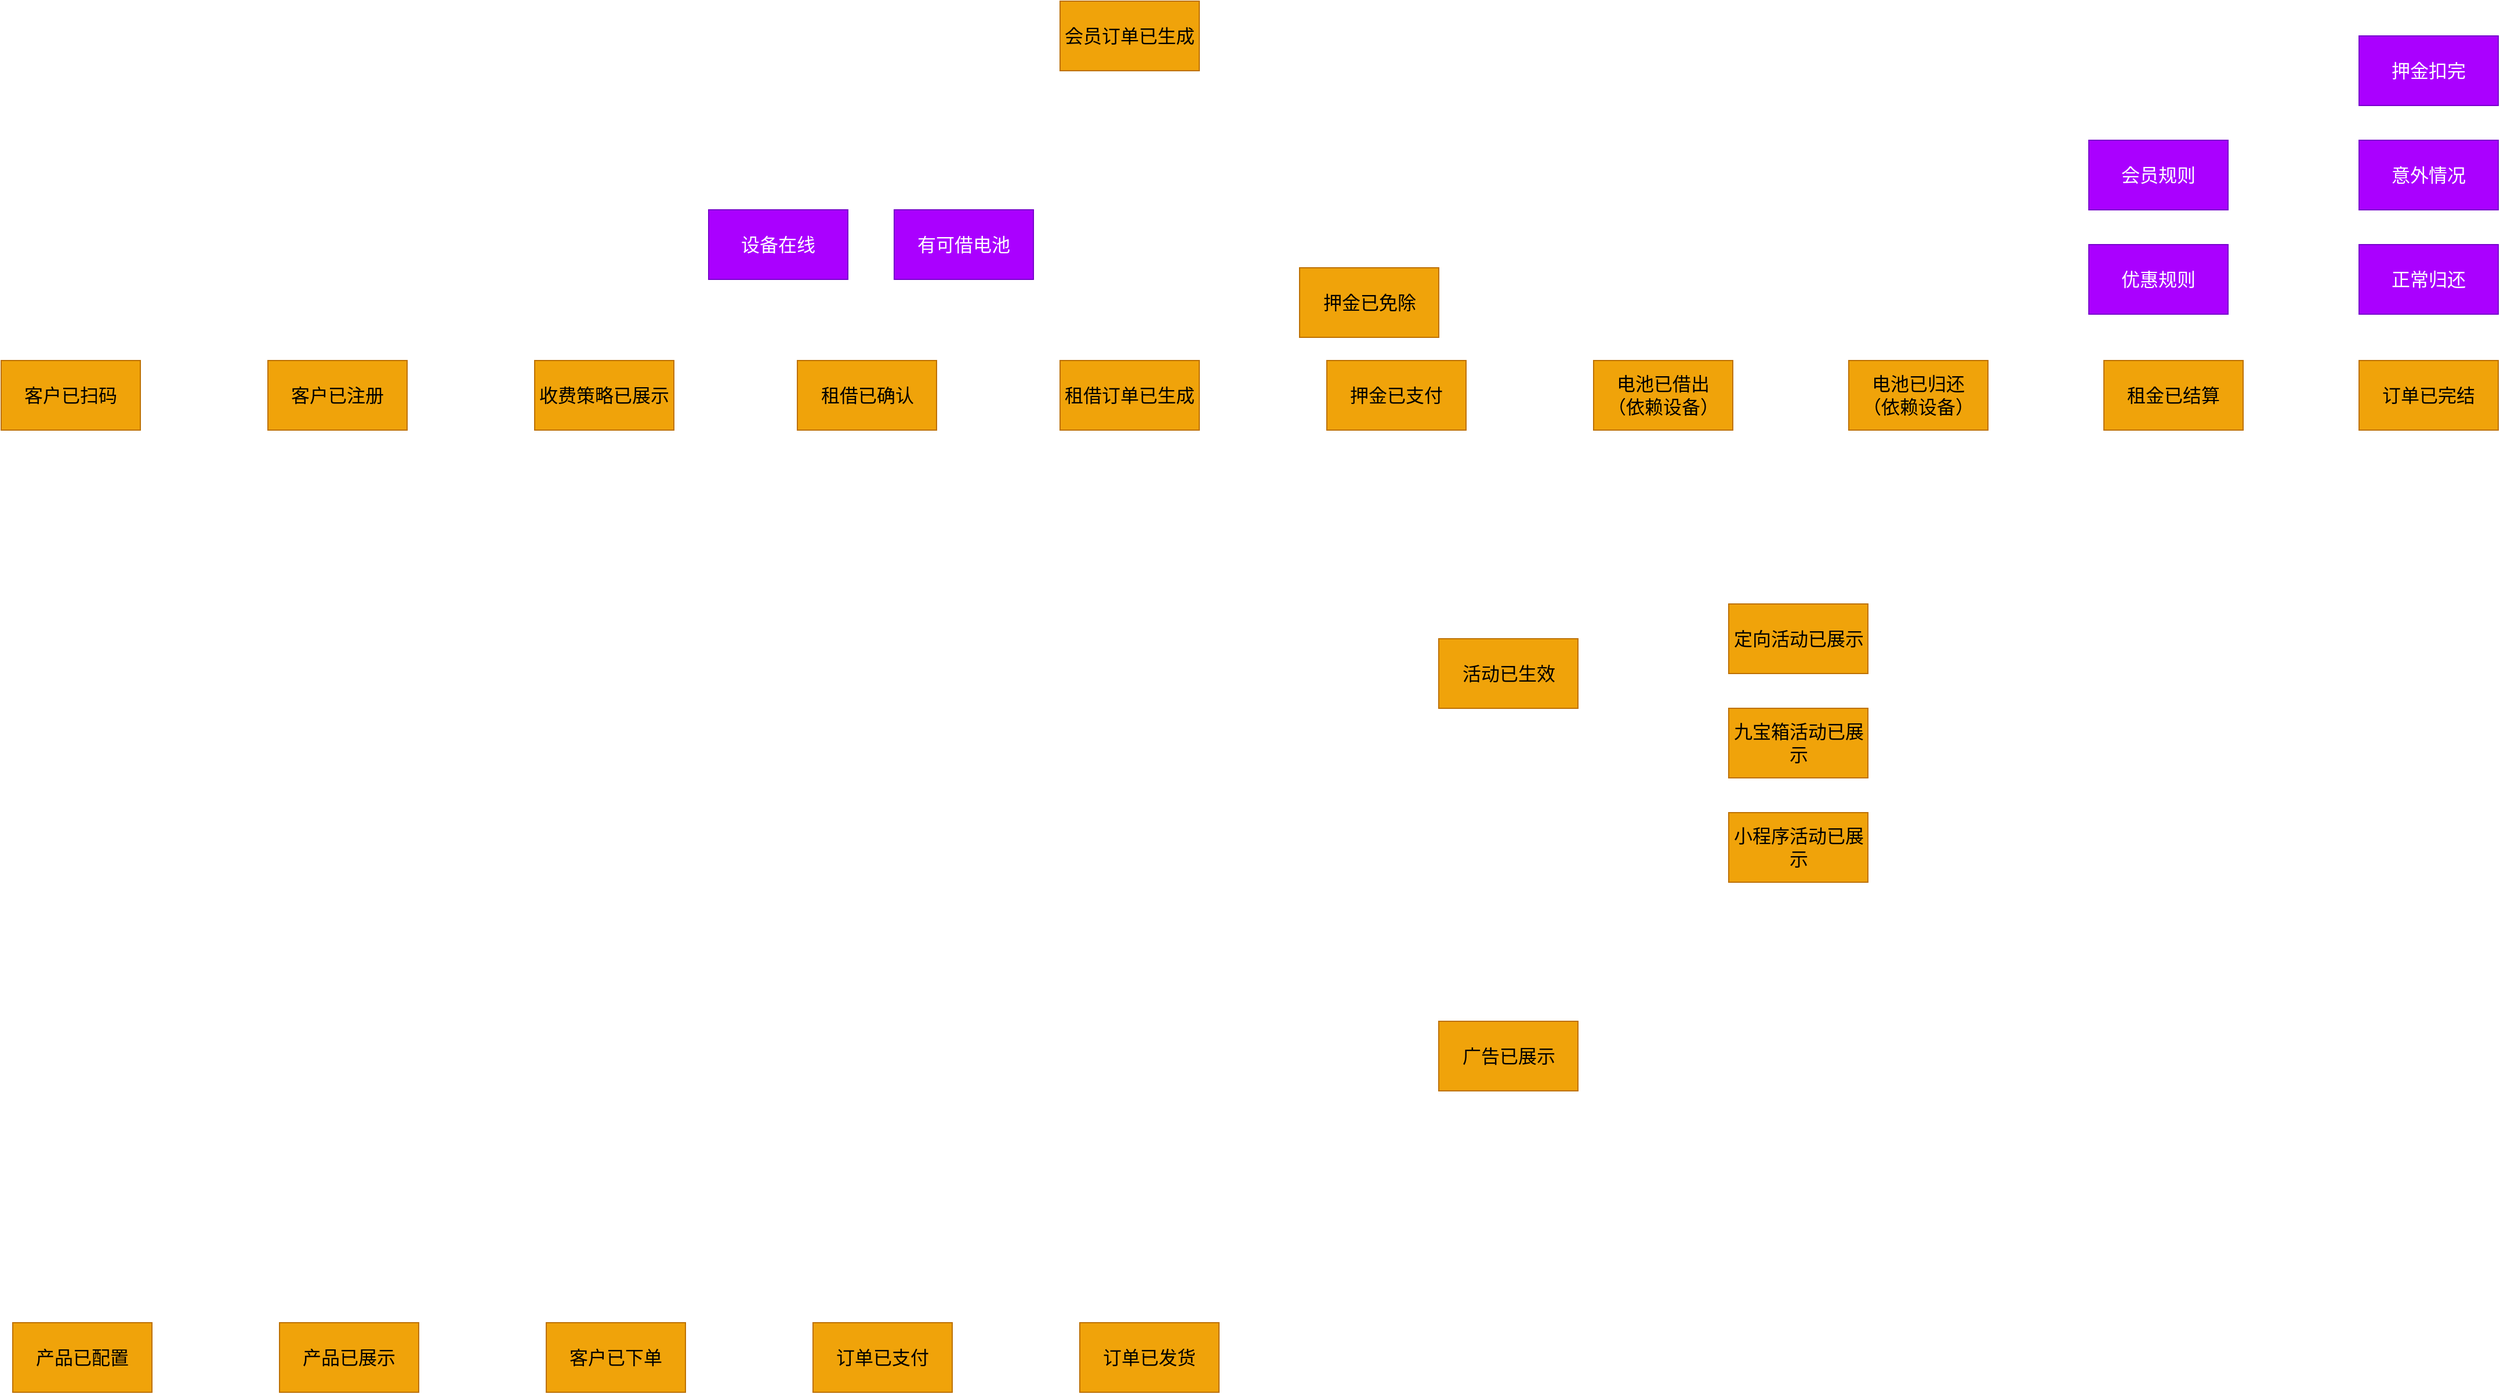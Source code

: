 <mxfile version="12.5.5" type="github">
  <diagram id="S-L6qJafo1AaRCqfo0ar" name="Page-1">
    <mxGraphModel dx="3608" dy="950" grid="1" gridSize="10" guides="1" tooltips="1" connect="1" arrows="1" fold="1" page="1" pageScale="1" pageWidth="827" pageHeight="1169" math="0" shadow="0">
      <root>
        <mxCell id="0"/>
        <mxCell id="1" parent="0"/>
        <mxCell id="1Kwhp8gOCEwcugElnqpb-1" value="客户已注册" style="rounded=0;whiteSpace=wrap;html=1;strokeColor=#BD7000;fillColor=#f0a30a;fontSize=16;" parent="1" vertex="1">
          <mxGeometry x="-890" y="400" width="120" height="60" as="geometry"/>
        </mxCell>
        <mxCell id="1Kwhp8gOCEwcugElnqpb-2" value="客户已扫码" style="rounded=0;whiteSpace=wrap;html=1;strokeColor=#BD7000;fillColor=#f0a30a;fontSize=16;" parent="1" vertex="1">
          <mxGeometry x="-1120" y="400" width="120" height="60" as="geometry"/>
        </mxCell>
        <mxCell id="1Kwhp8gOCEwcugElnqpb-3" value="押金已支付" style="rounded=0;whiteSpace=wrap;html=1;strokeColor=#BD7000;fillColor=#f0a30a;fontSize=16;" parent="1" vertex="1">
          <mxGeometry x="23" y="400" width="120" height="60" as="geometry"/>
        </mxCell>
        <mxCell id="1Kwhp8gOCEwcugElnqpb-4" value="电池已借出&lt;br&gt;（依赖设备）" style="rounded=0;whiteSpace=wrap;html=1;strokeColor=#BD7000;fillColor=#f0a30a;fontSize=16;" parent="1" vertex="1">
          <mxGeometry x="253" y="400" width="120" height="60" as="geometry"/>
        </mxCell>
        <mxCell id="1Kwhp8gOCEwcugElnqpb-5" value="电池已归还&lt;br&gt;（依赖设备）" style="rounded=0;whiteSpace=wrap;html=1;strokeColor=#BD7000;fillColor=#f0a30a;fontSize=16;" parent="1" vertex="1">
          <mxGeometry x="473" y="400" width="120" height="60" as="geometry"/>
        </mxCell>
        <mxCell id="1Kwhp8gOCEwcugElnqpb-6" value="租借订单已生成" style="rounded=0;whiteSpace=wrap;html=1;strokeColor=#BD7000;fillColor=#f0a30a;fontSize=16;" parent="1" vertex="1">
          <mxGeometry x="-207" y="400" width="120" height="60" as="geometry"/>
        </mxCell>
        <mxCell id="1Kwhp8gOCEwcugElnqpb-7" value="租金已结算" style="rounded=0;whiteSpace=wrap;html=1;strokeColor=#BD7000;fillColor=#f0a30a;fontSize=16;" parent="1" vertex="1">
          <mxGeometry x="693" y="400" width="120" height="60" as="geometry"/>
        </mxCell>
        <mxCell id="1Kwhp8gOCEwcugElnqpb-8" value="订单已完结" style="rounded=0;whiteSpace=wrap;html=1;strokeColor=#BD7000;fillColor=#f0a30a;fontSize=16;" parent="1" vertex="1">
          <mxGeometry x="913" y="400" width="120" height="60" as="geometry"/>
        </mxCell>
        <mxCell id="1Kwhp8gOCEwcugElnqpb-9" value="设备在线" style="rounded=0;whiteSpace=wrap;html=1;strokeColor=#7700CC;fillColor=#aa00ff;fontSize=16;fontColor=#ffffff;" parent="1" vertex="1">
          <mxGeometry x="-510" y="270" width="120" height="60" as="geometry"/>
        </mxCell>
        <mxCell id="1Kwhp8gOCEwcugElnqpb-10" value="有可借电池" style="rounded=0;whiteSpace=wrap;html=1;strokeColor=#7700CC;fillColor=#aa00ff;fontSize=16;fontColor=#ffffff;" parent="1" vertex="1">
          <mxGeometry x="-350" y="270" width="120" height="60" as="geometry"/>
        </mxCell>
        <mxCell id="1Kwhp8gOCEwcugElnqpb-11" value="押金已免除" style="rounded=0;whiteSpace=wrap;html=1;strokeColor=#BD7000;fillColor=#f0a30a;fontSize=16;" parent="1" vertex="1">
          <mxGeometry x="-0.5" y="320" width="120" height="60" as="geometry"/>
        </mxCell>
        <mxCell id="1Kwhp8gOCEwcugElnqpb-12" value="收费策略已展示" style="rounded=0;whiteSpace=wrap;html=1;strokeColor=#BD7000;fillColor=#f0a30a;fontSize=16;" parent="1" vertex="1">
          <mxGeometry x="-660" y="400" width="120" height="60" as="geometry"/>
        </mxCell>
        <mxCell id="1Kwhp8gOCEwcugElnqpb-13" value="广告已展示" style="rounded=0;whiteSpace=wrap;html=1;strokeColor=#BD7000;fillColor=#f0a30a;fontSize=16;" parent="1" vertex="1">
          <mxGeometry x="119.5" y="970" width="120" height="60" as="geometry"/>
        </mxCell>
        <mxCell id="1Kwhp8gOCEwcugElnqpb-14" value="活动已生效" style="rounded=0;whiteSpace=wrap;html=1;strokeColor=#BD7000;fillColor=#f0a30a;fontSize=16;" parent="1" vertex="1">
          <mxGeometry x="119.5" y="640" width="120" height="60" as="geometry"/>
        </mxCell>
        <mxCell id="1Kwhp8gOCEwcugElnqpb-15" value="定向活动已展示" style="rounded=0;whiteSpace=wrap;html=1;strokeColor=#BD7000;fillColor=#f0a30a;fontSize=16;" parent="1" vertex="1">
          <mxGeometry x="369.5" y="610" width="120" height="60" as="geometry"/>
        </mxCell>
        <mxCell id="1Kwhp8gOCEwcugElnqpb-16" value="九宝箱活动已展示" style="rounded=0;whiteSpace=wrap;html=1;strokeColor=#BD7000;fillColor=#f0a30a;fontSize=16;" parent="1" vertex="1">
          <mxGeometry x="369.5" y="700" width="120" height="60" as="geometry"/>
        </mxCell>
        <mxCell id="1Kwhp8gOCEwcugElnqpb-17" value="小程序活动已展示" style="rounded=0;whiteSpace=wrap;html=1;strokeColor=#BD7000;fillColor=#f0a30a;fontSize=16;" parent="1" vertex="1">
          <mxGeometry x="369.5" y="790" width="120" height="60" as="geometry"/>
        </mxCell>
        <mxCell id="1Kwhp8gOCEwcugElnqpb-18" value="租借已确认" style="rounded=0;whiteSpace=wrap;html=1;strokeColor=#BD7000;fillColor=#f0a30a;fontSize=16;" parent="1" vertex="1">
          <mxGeometry x="-433.5" y="400" width="120" height="60" as="geometry"/>
        </mxCell>
        <mxCell id="1Kwhp8gOCEwcugElnqpb-19" value="优惠规则" style="rounded=0;whiteSpace=wrap;html=1;strokeColor=#7700CC;fillColor=#aa00ff;fontSize=16;fontColor=#ffffff;" parent="1" vertex="1">
          <mxGeometry x="680" y="300" width="120" height="60" as="geometry"/>
        </mxCell>
        <mxCell id="1Kwhp8gOCEwcugElnqpb-20" value="正常归还" style="rounded=0;whiteSpace=wrap;html=1;strokeColor=#7700CC;fillColor=#aa00ff;fontSize=16;fontColor=#ffffff;" parent="1" vertex="1">
          <mxGeometry x="913" y="300" width="120" height="60" as="geometry"/>
        </mxCell>
        <mxCell id="1Kwhp8gOCEwcugElnqpb-21" value="意外情况" style="rounded=0;whiteSpace=wrap;html=1;strokeColor=#7700CC;fillColor=#aa00ff;fontSize=16;fontColor=#ffffff;" parent="1" vertex="1">
          <mxGeometry x="913" y="210" width="120" height="60" as="geometry"/>
        </mxCell>
        <mxCell id="1Kwhp8gOCEwcugElnqpb-22" value="押金扣完" style="rounded=0;whiteSpace=wrap;html=1;strokeColor=#7700CC;fillColor=#aa00ff;fontSize=16;fontColor=#ffffff;" parent="1" vertex="1">
          <mxGeometry x="913" y="120" width="120" height="60" as="geometry"/>
        </mxCell>
        <mxCell id="yvEMTXYwp8ZP1PnC-tuG-1" value="会员订单已生成" style="rounded=0;whiteSpace=wrap;html=1;strokeColor=#BD7000;fillColor=#f0a30a;fontSize=16;" parent="1" vertex="1">
          <mxGeometry x="-207" y="90" width="120" height="60" as="geometry"/>
        </mxCell>
        <mxCell id="BPcbF-6O7Fa1xog5FoLp-1" value="会员规则" style="rounded=0;whiteSpace=wrap;html=1;strokeColor=#7700CC;fillColor=#aa00ff;fontSize=16;fontColor=#ffffff;" vertex="1" parent="1">
          <mxGeometry x="680" y="210" width="120" height="60" as="geometry"/>
        </mxCell>
        <mxCell id="BPcbF-6O7Fa1xog5FoLp-2" value="产品已配置" style="rounded=0;whiteSpace=wrap;html=1;strokeColor=#BD7000;fillColor=#f0a30a;fontSize=16;" vertex="1" parent="1">
          <mxGeometry x="-1110" y="1230" width="120" height="60" as="geometry"/>
        </mxCell>
        <mxCell id="BPcbF-6O7Fa1xog5FoLp-3" value="客户已下单" style="rounded=0;whiteSpace=wrap;html=1;strokeColor=#BD7000;fillColor=#f0a30a;fontSize=16;" vertex="1" parent="1">
          <mxGeometry x="-650" y="1230" width="120" height="60" as="geometry"/>
        </mxCell>
        <mxCell id="BPcbF-6O7Fa1xog5FoLp-4" value="订单已支付" style="rounded=0;whiteSpace=wrap;html=1;strokeColor=#BD7000;fillColor=#f0a30a;fontSize=16;" vertex="1" parent="1">
          <mxGeometry x="-420" y="1230" width="120" height="60" as="geometry"/>
        </mxCell>
        <mxCell id="BPcbF-6O7Fa1xog5FoLp-5" value="订单已发货" style="rounded=0;whiteSpace=wrap;html=1;strokeColor=#BD7000;fillColor=#f0a30a;fontSize=16;" vertex="1" parent="1">
          <mxGeometry x="-190" y="1230" width="120" height="60" as="geometry"/>
        </mxCell>
        <mxCell id="BPcbF-6O7Fa1xog5FoLp-6" value="产品已展示" style="rounded=0;whiteSpace=wrap;html=1;strokeColor=#BD7000;fillColor=#f0a30a;fontSize=16;" vertex="1" parent="1">
          <mxGeometry x="-880" y="1230" width="120" height="60" as="geometry"/>
        </mxCell>
      </root>
    </mxGraphModel>
  </diagram>
</mxfile>
